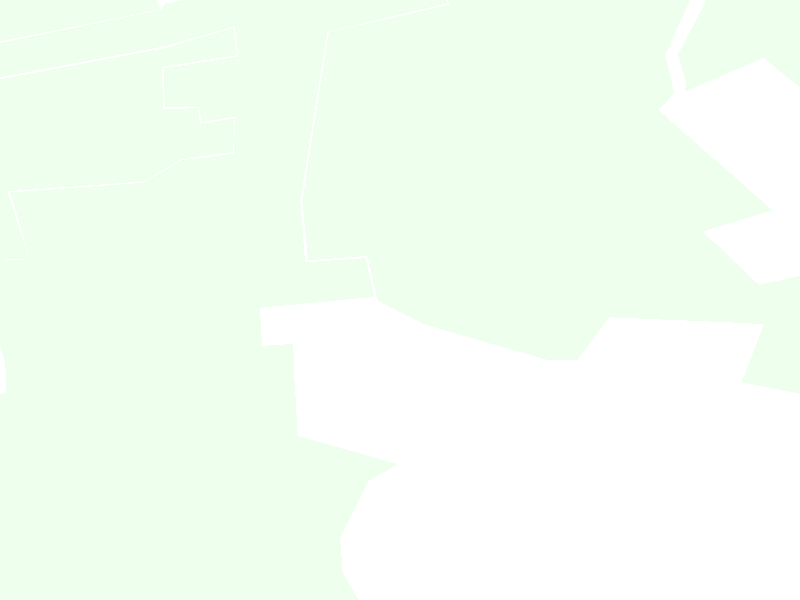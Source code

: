 
global_settings {
    assumed_gamma 1.5
    noise_generator 2
}

camera {
   orthographic
   location <0, 10000, 0>
   sky <0, 1, 0>
   direction <0, 0, 1>
   right <0.781183460015*1038.12040569, 0, 0>
   up <0, 1*1038.12040569*cos(radians(10)), 0> /* this stretches in y to compensate for the rotate below */
   look_at <0, 0, 0>
   rotate <-10,0,0>
   scale <1,1,1>
   translate <1105654.68222,0,6410707.46344>
}

/* ground */
box {
    <1105249.20098, -0.5, 6410188.40323>, <1106060.16347, -0.0, 6411226.52364>
    pigment {
        color rgb <1, 1, 1>
    }
    finish {
        ambient 1
    }
}
prism { linear_spline  0, 0.01, 37,
/* osm_id=30681511 */
  <1104911.84, 6411283.19>,
  <1104958.03, 6411308.61>,
  <1104993.05, 6411344.57>,
  <1105021, 6411345.67>,
  <1105021.01, 6411356.41>,
  <1105007.08, 6411389.54>,
  <1104989.79, 6411420.29>,
  <1104991.24, 6411425.57>,
  <1105001.32, 6411431.81>,
  <1105044.5, 6411459.94>,
  <1105069.21, 6411422.76>,
  <1105075.73, 6411383.63>,
  <1105117.54, 6411391.63>,
  <1105118.08, 6411388.84>,
  <1105153.22, 6411394.91>,
  <1105175.12, 6411397.54>,
  <1105173.44, 6411409.2>,
  <1105178.62, 6411410.26>,
  <1105177.19, 6411428.5>,
  <1105214.05, 6411440.71>,
  <1105202.84, 6411473.26>,
  <1105199.56, 6411472.5>,
  <1105189.66, 6411510.96>,
  <1105242.88, 6411517.01>,
  <1105246.55, 6411517.42>,
  <1105261.63, 6411517.66>,
  <1105287.16, 6411517.53>,
  <1105310.7, 6411517.41>,
  <1105313.08, 6411521.22>,
  <1105317.27, 6411522.89>,
  <1105332.67, 6411523.7>,
  <1105411.79, 6411210.27>,
  <1105186.77, 6411133.29>,
  <1105064.63, 6411089.21>,
  <1105029.61, 6411096.33>,
  <1104977.29, 6411137.7>,
  <1104911.84, 6411283.19>

    texture {
        pigment {
            color rgb <0.9,1,0.9>
        }
        finish {
            ambient 1
            /*specular 0.5
            roughness 0.05
            reflection 0.5*/
        }
    }
}

prism { linear_spline  0, 0.01, 29,
/* osm_id=30681512 */
  <1105033.76, 6411067.77>,
  <1105054.81, 6411071.29>,
  <1105081.72, 6411034.7>,
  <1105417.93, 6411143.9>,
  <1105485.78, 6411178.49>,
  <1105489.72, 6411131.01>,
  <1105413.55, 6411110.66>,
  <1105414.32, 6411038.1>,
  <1105449.78, 6411039.11>,
  <1105452.19, 6411012.33>,
  <1105486.77, 6411021.49>,
  <1105485.63, 6410963.6>,
  <1105433.1, 6410950.99>,
  <1105395.11, 6410912.78>,
  <1105256.61, 6410895.43>,
  <1105273.32, 6410808.06>,
  <1105278.7, 6410778.97>,
  <1105223.36, 6410775.75>,
  <1105227.77, 6410755.36>,
  <1105162.89, 6410735.6>,
  <1105177.55, 6410550.81>,
  <1105152.38, 6410546.74>,
  <1105146.04, 6410553.52>,
  <1105140.78, 6410576.57>,
  <1105086.94, 6410567.76>,
  <1105040.75, 6410724.76>,
  <1105041.18, 6410965.18>,
  <1105035.93, 6411013.33>,
  <1105033.76, 6411067.77>

    texture {
        pigment {
            color rgb <0.9,1,0.9>
        }
        finish {
            ambient 1
            /*specular 0.5
            roughness 0.05
            reflection 0.5*/
        }
    }
}

prism { linear_spline  0, 0.01, 81,
/* osm_id=31965381 */
  <1105066.28, 6411087.3>,
  <1105187.37, 6411130.17>,
  <1105413.27, 6411209.76>,
  <1105416.12, 6411220.29>,
  <1105662.26, 6411297.43>,
  <1105728.66, 6411318.49>,
  <1105702.91, 6411399.98>,
  <1105788.74, 6411442.9>,
  <1105814.45, 6411496.71>,
  <1105894.95, 6411763.72>,
  <1105938.8, 6411759.61>,
  <1105912.8, 6411688.66>,
  <1106009.37, 6411674.52>,
  <1106003.31, 6411598.29>,
  <1105942.42, 6411566.14>,
  <1105833.32, 6411366.09>,
  <1105817.03, 6411296.12>,
  <1105810.76, 6411269.24>,
  <1105762.32, 6411269.24>,
  <1105693.46, 6411246.78>,
  <1105703.05, 6411220.95>,
  <1105581.17, 6411171.13>,
  <1105570.03, 6411054.6>,
  <1105553.65, 6410880.06>,
  <1105558.4, 6410772.75>,
  <1105619.9, 6410779.87>,
  <1105628.67, 6410712.86>,
  <1105512.54, 6410693.94>,
  <1105514.99, 6410628.26>,
  <1105546.46, 6410631.38>,
  <1105547.48, 6410578.83>,
  <1105551.06, 6410472.42>,
  <1105652.24, 6410423.45>,
  <1105623.07, 6410394.82>,
  <1105594.06, 6410297.21>,
  <1105596.54, 6410237.27>,
  <1105625.32, 6410150.41>,
  <1105613.9, 6410035.14>,
  <1105724.05, 6410041.3>,
  <1105992.47, 6410040.52>,
  <1105995.94, 6409996.72>,
  <1106030.67, 6409853.78>,
  <1106027.69, 6409831.48>,
  <1106008.84, 6409807.67>,
  <1105809.88, 6409644.75>,
  <1105634.74, 6409607.09>,
  <1105701.23, 6409443.41>,
  <1105615.69, 6409399.69>,
  <1105210.04, 6409375.77>,
  <1105206.07, 6409473.38>,
  <1105263.13, 6409491.05>,
  <1105238.32, 6409660.11>,
  <1105194.17, 6409652.42>,
  <1105191.19, 6409677.78>,
  <1105149.51, 6409873.75>,
  <1105146.54, 6410047.61>,
  <1105104.46, 6410051.54>,
  <1105099.89, 6410342.56>,
  <1105108.2, 6410440.93>,
  <1105101.35, 6410528.33>,
  <1105255.66, 6410546.14>,
  <1105254.48, 6410599.2>,
  <1105229.65, 6410741.38>,
  <1105226.12, 6410774.52>,
  <1105279.42, 6410778.02>,
  <1105259.68, 6410893.58>,
  <1105394.76, 6410910.31>,
  <1105433.33, 6410949.25>,
  <1105486.47, 6410960.41>,
  <1105487.33, 6411024.3>,
  <1105453.57, 6411015.61>,
  <1105451.12, 6411040.54>,
  <1105416.05, 6411041.22>,
  <1105415.62, 6411108.68>,
  <1105490.93, 6411128.72>,
  <1105487.05, 6411180.59>,
  <1105418.64, 6411147.19>,
  <1105262.85, 6411097.09>,
  <1105081.77, 6411038.32>,
  <1105074.9, 6411055.12>,
  <1105066.28, 6411087.3>

    texture {
        pigment {
            color rgb <0.9,1,0.9>
        }
        finish {
            ambient 1
            /*specular 0.5
            roughness 0.05
            reflection 0.5*/
        }
    }
}

prism { linear_spline  0, 0.01, 33,
/* osm_id=30681365 */
  <1105555.7, 6410879.65>,
  <1105582.41, 6411170.49>,
  <1105705.52, 6411219.1>,
  <1105696.05, 6411245.9>,
  <1105761.03, 6411266.22>,
  <1105812.25, 6411266.91>,
  <1105834.14, 6411363.21>,
  <1105879.67, 6411441.21>,
  <1105944.02, 6411558.54>,
  <1106003.45, 6411590.01>,
  <1105987.8, 6411388.99>,
  <1105971.16, 6411309.63>,
  <1105923.45, 6411131.25>,
  <1105932.64, 6411066.15>,
  <1105916.88, 6411035.63>,
  <1106032.45, 6410862.7>,
  <1105961.53, 6410826.09>,
  <1106018.45, 6410733.84>,
  <1106102.49, 6410764.37>,
  <1106181.74, 6410659.24>,
  <1106197.49, 6410654.5>,
  <1106127.45, 6410522.95>,
  <1106000.94, 6410564.99>,
  <1106023.7, 6410664.68>,
  <1106008.82, 6410667.38>,
  <1105866.97, 6410677.56>,
  <1105834.58, 6410603.63>,
  <1105803.05, 6410604.32>,
  <1105680.04, 6410664.68>,
  <1105632.32, 6410705.36>,
  <1105621.37, 6410784.03>,
  <1105561.4, 6410775.89>,
  <1105555.7, 6410879.65>

    texture {
        pigment {
            color rgb <0.9,1,0.9>
        }
        finish {
            ambient 1
            /*specular 0.5
            roughness 0.05
            reflection 0.5*/
        }
    }
}

prism { linear_spline  0, 0.01, 26,
/* osm_id=30681364 */
  <1105936.58, 6411132.62>,
  <1105993.06, 6411315.73>,
  <1106061.78, 6411313.02>,
  <1106062.66, 6411403.91>,
  <1106012.7, 6411407.41>,
  <1106021.02, 6411488.6>,
  <1106024.87, 6411622.83>,
  <1106026.33, 6411643.32>,
  <1106040.33, 6411739.11>,
  <1106287.57, 6411682.25>,
  <1106596.62, 6411610.74>,
  <1106626.3, 6411602.74>,
  <1106676.92, 6411562.76>,
  <1106700.58, 6411501.64>,
  <1106747.63, 6411365.24>,
  <1106615.31, 6411271.51>,
  <1106586.24, 6411308.95>,
  <1106461.48, 6411224.86>,
  <1106488.62, 6411182.8>,
  <1106264.92, 6411025.47>,
  <1106212.82, 6411142.12>,
  <1106063.1, 6411070.9>,
  <1106023.26, 6411126.51>,
  <1105943.58, 6411068.19>,
  <1105944.9, 6411082.43>,
  <1105936.58, 6411132.62>

    texture {
        pigment {
            color rgb <0.9,1,0.9>
        }
        finish {
            ambient 1
            /*specular 0.5
            roughness 0.05
            reflection 0.5*/
        }
    }
}

prism { linear_spline  0, 0.01, 186,
/* osm_id=-10115 */
  <1104865.8, 6410428.72>,
  <1104948.42, 6410448.21>,
  <1105059.76, 6410478.85>,
  <1105092.81, 6409936.91>,
  <1105098.32, 6409698.41>,
  <1105118.85, 6409292.7>,
  <1105128.33, 6409072.86>,
  <1105181.83, 6408889.55>,
  <1105365.4, 6408411.41>,
  <1105596.37, 6407879.92>,
  <1105729.14, 6407584.13>,
  <1105842.53, 6407367.24>,
  <1106091.38, 6407104.94>,
  <1106343.46, 6406929.85>,
  <1106635.52, 6406748.97>,
  <1106870.51, 6406623.44>,
  <1107179.16, 6406447.39>,
  <1107405.34, 6406274.12>,
  <1107489.65, 6406290.75>,
  <1107601.89, 6406289.03>,
  <1107768.83, 6406217.05>,
  <1107872.08, 6406159.4>,
  <1108004.53, 6406063.49>,
  <1108199.08, 6405892.12>,
  <1108395.98, 6405727.24>,
  <1108458.45, 6405648.29>,
  <1108573.41, 6405558.88>,
  <1108626.23, 6405593.25>,
  <1108808.22, 6405656.13>,
  <1108877.61, 6405614.67>,
  <1108811.84, 6405553.45>,
  <1108789.96, 6405536.82>,
  <1108763.9, 6405517.71>,
  <1108761.96, 6405495.72>,
  <1108835.24, 6405481.21>,
  <1108854.99, 6405470.56>,
  <1108854.56, 6405493.14>,
  <1108854.18, 6405511.01>,
  <1108914.47, 6405531.64>,
  <1108971.19, 6405514.54>,
  <1109014.67, 6405487.5>,
  <1109051.36, 6405500.99>,
  <1109083.5, 6405495.95>,
  <1109080.07, 6405515.14>,
  <1109120.6, 6405507.68>,
  <1109098.8, 6405426.06>,
  <1109145.7, 6405432.37>,
  <1109176.09, 6405499.81>,
  <1109218.52, 6405489.31>,
  <1109252.99, 6405458.31>,
  <1109276.74, 6405438.38>,
  <1109324.42, 6405423.15>,
  <1109326.28, 6405378.05>,
  <1109424.34, 6405355.11>,
  <1109558.22, 6405332.19>,
  <1109571.02, 6405342>,
  <1109686.66, 6405414.83>,
  <1109749.78, 6405398.87>,
  <1109970.26, 6405317.85>,
  <1110191.26, 6405205.06>,
  <1110334.36, 6405122.34>,
  <1110420.89, 6405061.23>,
  <1110568.78, 6404918.07>,
  <1110605.04, 6404876.79>,
  <1110615.75, 6404853.34>,
  <1110620.74, 6404828.28>,
  <1110623.62, 6404810.59>,
  <1110619.18, 6404790.8>,
  <1110594.65, 6404776.88>,
  <1110580.42, 6404777.67>,
  <1110565.31, 6404787.77>,
  <1110542.98, 6404834.37>,
  <1110424.41, 6404975.17>,
  <1110412.28, 6404977.64>,
  <1110609.79, 6404665.61>,
  <1110678.74, 6404619.07>,
  <1110709.03, 6404572.02>,
  <1110727.67, 6404487.78>,
  <1110743.81, 6404476.25>,
  <1110799.01, 6404432.07>,
  <1111050.39, 6404026.07>,
  <1111099.44, 6403871.34>,
  <1111159.04, 6403774.37>,
  <1111330.72, 6403432.65>,
  <1111317.44, 6403411.5>,
  <1111135.15, 6403761.72>,
  <1111082.06, 6403861.71>,
  <1110993.19, 6403999.24>,
  <1110905.03, 6404146.55>,
  <1110892.79, 6404133.24>,
  <1111049.03, 6403848.25>,
  <1111102.6, 6403742.08>,
  <1111290.5, 6403399.63>,
  <1111195.87, 6403270.5>,
  <1111066.67, 6403471.29>,
  <1111025.41, 6403451.46>,
  <1111028.58, 6403430.87>,
  <1110852.15, 6403320.88>,
  <1110809.86, 6403409.4>,
  <1110908.61, 6403469.21>,
  <1110988.61, 6403499.98>,
  <1110983.6, 6403535.82>,
  <1110914.42, 6403639.33>,
  <1110906.56, 6403648.31>,
  <1110878.24, 6403710.01>,
  <1110868.84, 6403749.04>,
  <1110844.4, 6403866.63>,
  <1110838.86, 6403930.02>,
  <1110819.3, 6404013.97>,
  <1110763.4, 6404171.89>,
  <1110728.64, 6404272.61>,
  <1110710.3, 6404333.25>,
  <1110562.12, 6404587.55>,
  <1110406.79, 6404808.47>,
  <1110205.89, 6405013.86>,
  <1109983.7, 6405140.13>,
  <1109478, 6405197.1>,
  <1109213.44, 6405277.01>,
  <1108813.03, 6405377.52>,
  <1108220.76, 6405647.72>,
  <1107796.42, 6405898.59>,
  <1107464.67, 6406125.54>,
  <1107117.48, 6406406.27>,
  <1106655.16, 6406652.07>,
  <1106266.04, 6406868.76>,
  <1105963.42, 6407092.34>,
  <1105834.74, 6407218.22>,
  <1105634.96, 6407547.1>,
  <1105433.64, 6407987.94>,
  <1105281.24, 6408305.81>,
  <1105269.09, 6408338.64>,
  <1105166.55, 6408308.94>,
  <1105162.88, 6408322.64>,
  <1105101.42, 6408317.73>,
  <1105078.12, 6408384.74>,
  <1105052.42, 6408394.5>,
  <1105028.23, 6408457.01>,
  <1105025.52, 6408515.83>,
  <1105013.23, 6408560.45>,
  <1104999.64, 6408592.58>,
  <1104957.73, 6408785.05>,
  <1104905.29, 6408974>,
  <1104925.98, 6409093.08>,
  <1104959.13, 6409136.7>,
  <1104994.11, 6409242.89>,
  <1104939.14, 6409446.55>,
  <1104908.76, 6409658.54>,
  <1104916.93, 6409694.59>,
  <1104907.32, 6409879.68>,
  <1104899.26, 6410032.52>,
  <1104872.1, 6410335.69>,
  <1104865.8, 6410428.72>,
  <1107428.25, 6406265>,
  <1107599.74, 6406144.32>,
  <1107845.91, 6405958.87>,
  <1107948.48, 6405907.51>,
  <1108014.06, 6405875.01>,
  <1108182.53, 6405800.3>,
  <1108225.99, 6405762.33>,
  <1108336.99, 6405684.12>,
  <1108172.07, 6405877.18>,
  <1107989.92, 6406040.08>,
  <1107866.44, 6406138.32>,
  <1107719.38, 6406217.97>,
  <1107598.97, 6406268.47>,
  <1107494.39, 6406274.31>,
  <1107428.25, 6406265>,
  <1104990.82, 6409062.32>,
  <1104992.44, 6408881.48>,
  <1105025.11, 6408739.73>,
  <1105053.35, 6408690.42>,
  <1105175.14, 6408541.76>,
  <1105253.39, 6408367.58>,
  <1105267.01, 6408374.81>,
  <1105070.16, 6408862.5>,
  <1105014.42, 6409064.86>,
  <1104990.82, 6409062.32>,
  <1105049.95, 6408485.32>,
  <1105050.56, 6408441.99>,
  <1105087.05, 6408389.75>,
  <1105124.75, 6408377.84>,
  <1105160.51, 6408394.69>,
  <1105172.85, 6408427.79>,
  <1105119.6, 6408531.76>,
  <1105071.62, 6408547.43>,
  <1105049.95, 6408485.32>

    texture {
        pigment {
            color rgb <0.2,0.2,0.9>
        }
        finish {
            ambient 1
            /*specular 0.5
            roughness 0.05
            reflection 0.5*/
        }
    }
}

